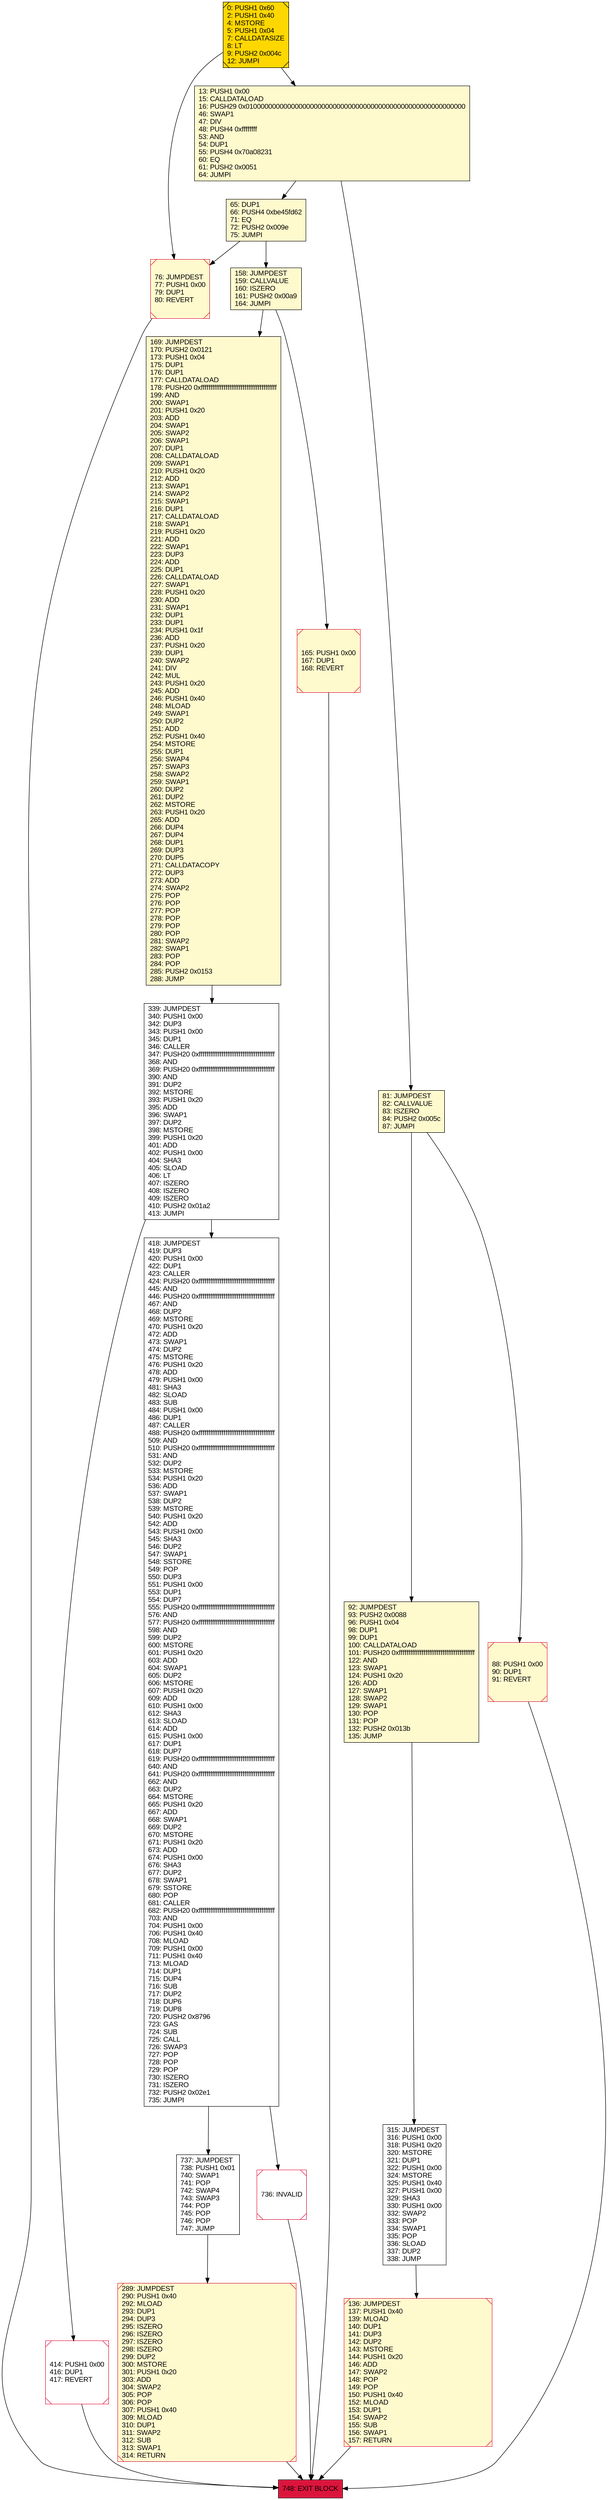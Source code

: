 digraph G {
bgcolor=transparent rankdir=UD;
node [shape=box style=filled color=black fillcolor=white fontname=arial fontcolor=black];
315 [label="315: JUMPDEST\l316: PUSH1 0x00\l318: PUSH1 0x20\l320: MSTORE\l321: DUP1\l322: PUSH1 0x00\l324: MSTORE\l325: PUSH1 0x40\l327: PUSH1 0x00\l329: SHA3\l330: PUSH1 0x00\l332: SWAP2\l333: POP\l334: SWAP1\l335: POP\l336: SLOAD\l337: DUP2\l338: JUMP\l" ];
92 [label="92: JUMPDEST\l93: PUSH2 0x0088\l96: PUSH1 0x04\l98: DUP1\l99: DUP1\l100: CALLDATALOAD\l101: PUSH20 0xffffffffffffffffffffffffffffffffffffffff\l122: AND\l123: SWAP1\l124: PUSH1 0x20\l126: ADD\l127: SWAP1\l128: SWAP2\l129: SWAP1\l130: POP\l131: POP\l132: PUSH2 0x013b\l135: JUMP\l" fillcolor=lemonchiffon ];
339 [label="339: JUMPDEST\l340: PUSH1 0x00\l342: DUP3\l343: PUSH1 0x00\l345: DUP1\l346: CALLER\l347: PUSH20 0xffffffffffffffffffffffffffffffffffffffff\l368: AND\l369: PUSH20 0xffffffffffffffffffffffffffffffffffffffff\l390: AND\l391: DUP2\l392: MSTORE\l393: PUSH1 0x20\l395: ADD\l396: SWAP1\l397: DUP2\l398: MSTORE\l399: PUSH1 0x20\l401: ADD\l402: PUSH1 0x00\l404: SHA3\l405: SLOAD\l406: LT\l407: ISZERO\l408: ISZERO\l409: ISZERO\l410: PUSH2 0x01a2\l413: JUMPI\l" ];
165 [label="165: PUSH1 0x00\l167: DUP1\l168: REVERT\l" fillcolor=lemonchiffon shape=Msquare color=crimson ];
0 [label="0: PUSH1 0x60\l2: PUSH1 0x40\l4: MSTORE\l5: PUSH1 0x04\l7: CALLDATASIZE\l8: LT\l9: PUSH2 0x004c\l12: JUMPI\l" fillcolor=lemonchiffon shape=Msquare fillcolor=gold ];
737 [label="737: JUMPDEST\l738: PUSH1 0x01\l740: SWAP1\l741: POP\l742: SWAP4\l743: SWAP3\l744: POP\l745: POP\l746: POP\l747: JUMP\l" ];
76 [label="76: JUMPDEST\l77: PUSH1 0x00\l79: DUP1\l80: REVERT\l" fillcolor=lemonchiffon shape=Msquare color=crimson ];
748 [label="748: EXIT BLOCK\l" fillcolor=crimson ];
418 [label="418: JUMPDEST\l419: DUP3\l420: PUSH1 0x00\l422: DUP1\l423: CALLER\l424: PUSH20 0xffffffffffffffffffffffffffffffffffffffff\l445: AND\l446: PUSH20 0xffffffffffffffffffffffffffffffffffffffff\l467: AND\l468: DUP2\l469: MSTORE\l470: PUSH1 0x20\l472: ADD\l473: SWAP1\l474: DUP2\l475: MSTORE\l476: PUSH1 0x20\l478: ADD\l479: PUSH1 0x00\l481: SHA3\l482: SLOAD\l483: SUB\l484: PUSH1 0x00\l486: DUP1\l487: CALLER\l488: PUSH20 0xffffffffffffffffffffffffffffffffffffffff\l509: AND\l510: PUSH20 0xffffffffffffffffffffffffffffffffffffffff\l531: AND\l532: DUP2\l533: MSTORE\l534: PUSH1 0x20\l536: ADD\l537: SWAP1\l538: DUP2\l539: MSTORE\l540: PUSH1 0x20\l542: ADD\l543: PUSH1 0x00\l545: SHA3\l546: DUP2\l547: SWAP1\l548: SSTORE\l549: POP\l550: DUP3\l551: PUSH1 0x00\l553: DUP1\l554: DUP7\l555: PUSH20 0xffffffffffffffffffffffffffffffffffffffff\l576: AND\l577: PUSH20 0xffffffffffffffffffffffffffffffffffffffff\l598: AND\l599: DUP2\l600: MSTORE\l601: PUSH1 0x20\l603: ADD\l604: SWAP1\l605: DUP2\l606: MSTORE\l607: PUSH1 0x20\l609: ADD\l610: PUSH1 0x00\l612: SHA3\l613: SLOAD\l614: ADD\l615: PUSH1 0x00\l617: DUP1\l618: DUP7\l619: PUSH20 0xffffffffffffffffffffffffffffffffffffffff\l640: AND\l641: PUSH20 0xffffffffffffffffffffffffffffffffffffffff\l662: AND\l663: DUP2\l664: MSTORE\l665: PUSH1 0x20\l667: ADD\l668: SWAP1\l669: DUP2\l670: MSTORE\l671: PUSH1 0x20\l673: ADD\l674: PUSH1 0x00\l676: SHA3\l677: DUP2\l678: SWAP1\l679: SSTORE\l680: POP\l681: CALLER\l682: PUSH20 0xffffffffffffffffffffffffffffffffffffffff\l703: AND\l704: PUSH1 0x00\l706: PUSH1 0x40\l708: MLOAD\l709: PUSH1 0x00\l711: PUSH1 0x40\l713: MLOAD\l714: DUP1\l715: DUP4\l716: SUB\l717: DUP2\l718: DUP6\l719: DUP8\l720: PUSH2 0x8796\l723: GAS\l724: SUB\l725: CALL\l726: SWAP3\l727: POP\l728: POP\l729: POP\l730: ISZERO\l731: ISZERO\l732: PUSH2 0x02e1\l735: JUMPI\l" ];
169 [label="169: JUMPDEST\l170: PUSH2 0x0121\l173: PUSH1 0x04\l175: DUP1\l176: DUP1\l177: CALLDATALOAD\l178: PUSH20 0xffffffffffffffffffffffffffffffffffffffff\l199: AND\l200: SWAP1\l201: PUSH1 0x20\l203: ADD\l204: SWAP1\l205: SWAP2\l206: SWAP1\l207: DUP1\l208: CALLDATALOAD\l209: SWAP1\l210: PUSH1 0x20\l212: ADD\l213: SWAP1\l214: SWAP2\l215: SWAP1\l216: DUP1\l217: CALLDATALOAD\l218: SWAP1\l219: PUSH1 0x20\l221: ADD\l222: SWAP1\l223: DUP3\l224: ADD\l225: DUP1\l226: CALLDATALOAD\l227: SWAP1\l228: PUSH1 0x20\l230: ADD\l231: SWAP1\l232: DUP1\l233: DUP1\l234: PUSH1 0x1f\l236: ADD\l237: PUSH1 0x20\l239: DUP1\l240: SWAP2\l241: DIV\l242: MUL\l243: PUSH1 0x20\l245: ADD\l246: PUSH1 0x40\l248: MLOAD\l249: SWAP1\l250: DUP2\l251: ADD\l252: PUSH1 0x40\l254: MSTORE\l255: DUP1\l256: SWAP4\l257: SWAP3\l258: SWAP2\l259: SWAP1\l260: DUP2\l261: DUP2\l262: MSTORE\l263: PUSH1 0x20\l265: ADD\l266: DUP4\l267: DUP4\l268: DUP1\l269: DUP3\l270: DUP5\l271: CALLDATACOPY\l272: DUP3\l273: ADD\l274: SWAP2\l275: POP\l276: POP\l277: POP\l278: POP\l279: POP\l280: POP\l281: SWAP2\l282: SWAP1\l283: POP\l284: POP\l285: PUSH2 0x0153\l288: JUMP\l" fillcolor=lemonchiffon ];
81 [label="81: JUMPDEST\l82: CALLVALUE\l83: ISZERO\l84: PUSH2 0x005c\l87: JUMPI\l" fillcolor=lemonchiffon ];
65 [label="65: DUP1\l66: PUSH4 0xbe45fd62\l71: EQ\l72: PUSH2 0x009e\l75: JUMPI\l" fillcolor=lemonchiffon ];
13 [label="13: PUSH1 0x00\l15: CALLDATALOAD\l16: PUSH29 0x0100000000000000000000000000000000000000000000000000000000\l46: SWAP1\l47: DIV\l48: PUSH4 0xffffffff\l53: AND\l54: DUP1\l55: PUSH4 0x70a08231\l60: EQ\l61: PUSH2 0x0051\l64: JUMPI\l" fillcolor=lemonchiffon ];
158 [label="158: JUMPDEST\l159: CALLVALUE\l160: ISZERO\l161: PUSH2 0x00a9\l164: JUMPI\l" fillcolor=lemonchiffon ];
88 [label="88: PUSH1 0x00\l90: DUP1\l91: REVERT\l" fillcolor=lemonchiffon shape=Msquare color=crimson ];
136 [label="136: JUMPDEST\l137: PUSH1 0x40\l139: MLOAD\l140: DUP1\l141: DUP3\l142: DUP2\l143: MSTORE\l144: PUSH1 0x20\l146: ADD\l147: SWAP2\l148: POP\l149: POP\l150: PUSH1 0x40\l152: MLOAD\l153: DUP1\l154: SWAP2\l155: SUB\l156: SWAP1\l157: RETURN\l" fillcolor=lemonchiffon shape=Msquare color=crimson ];
289 [label="289: JUMPDEST\l290: PUSH1 0x40\l292: MLOAD\l293: DUP1\l294: DUP3\l295: ISZERO\l296: ISZERO\l297: ISZERO\l298: ISZERO\l299: DUP2\l300: MSTORE\l301: PUSH1 0x20\l303: ADD\l304: SWAP2\l305: POP\l306: POP\l307: PUSH1 0x40\l309: MLOAD\l310: DUP1\l311: SWAP2\l312: SUB\l313: SWAP1\l314: RETURN\l" fillcolor=lemonchiffon shape=Msquare color=crimson ];
414 [label="414: PUSH1 0x00\l416: DUP1\l417: REVERT\l" shape=Msquare color=crimson ];
736 [label="736: INVALID\l" shape=Msquare color=crimson ];
92 -> 315;
13 -> 81;
13 -> 65;
81 -> 88;
418 -> 737;
339 -> 418;
81 -> 92;
0 -> 13;
158 -> 165;
414 -> 748;
88 -> 748;
136 -> 748;
158 -> 169;
315 -> 136;
339 -> 414;
65 -> 158;
76 -> 748;
165 -> 748;
169 -> 339;
0 -> 76;
289 -> 748;
418 -> 736;
736 -> 748;
65 -> 76;
737 -> 289;
}
